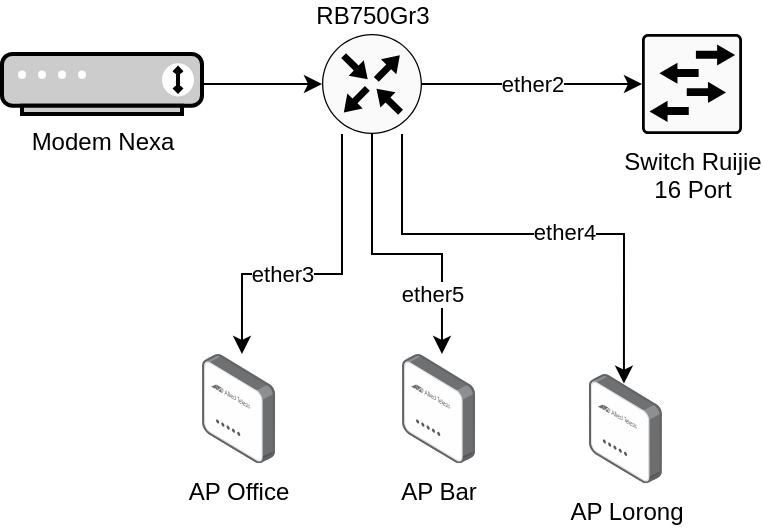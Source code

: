 <mxfile version="27.1.6">
  <diagram name="Page-1" id="ddht3bscKwh4LZZuZZTl">
    <mxGraphModel dx="658" dy="586" grid="1" gridSize="10" guides="1" tooltips="1" connect="1" arrows="1" fold="1" page="1" pageScale="1" pageWidth="827" pageHeight="1169" math="0" shadow="0">
      <root>
        <mxCell id="0" />
        <mxCell id="1" parent="0" />
        <mxCell id="ApSWO47698_w1Fj-0ZIG-4" value="" style="edgeStyle=orthogonalEdgeStyle;rounded=0;orthogonalLoop=1;jettySize=auto;html=1;" parent="1" source="ApSWO47698_w1Fj-0ZIG-1" target="ApSWO47698_w1Fj-0ZIG-2" edge="1">
          <mxGeometry relative="1" as="geometry" />
        </mxCell>
        <mxCell id="ApSWO47698_w1Fj-0ZIG-1" value="Modem Nexa" style="fontColor=light-dark(#000000,#000000);verticalAlign=top;verticalLabelPosition=bottom;labelPosition=center;align=center;html=1;outlineConnect=0;fillColor=#CCCCCC;strokeColor=light-dark(#000000,#000000);gradientColor=none;gradientDirection=north;strokeWidth=2;shape=mxgraph.networks.modem;" parent="1" vertex="1">
          <mxGeometry x="80" y="90" width="100" height="30" as="geometry" />
        </mxCell>
        <mxCell id="ApSWO47698_w1Fj-0ZIG-6" value="ether2" style="edgeStyle=orthogonalEdgeStyle;rounded=0;orthogonalLoop=1;jettySize=auto;html=1;" parent="1" source="ApSWO47698_w1Fj-0ZIG-2" target="ApSWO47698_w1Fj-0ZIG-3" edge="1">
          <mxGeometry relative="1" as="geometry" />
        </mxCell>
        <mxCell id="ApSWO47698_w1Fj-0ZIG-2" value="RB750Gr3" style="sketch=0;points=[[0.5,0,0],[1,0.5,0],[0.5,1,0],[0,0.5,0],[0.145,0.145,0],[0.856,0.145,0],[0.855,0.856,0],[0.145,0.855,0]];verticalLabelPosition=top;html=1;verticalAlign=bottom;aspect=fixed;align=center;pointerEvents=1;shape=mxgraph.cisco19.rect;prIcon=router;fillColor=#FAFAFA;strokeColor=light-dark(#000000,#000000);labelPosition=center;" parent="1" vertex="1">
          <mxGeometry x="240" y="80" width="50" height="50" as="geometry" />
        </mxCell>
        <mxCell id="ApSWO47698_w1Fj-0ZIG-3" value="Switch Ruijie&lt;div&gt;16 Port&lt;/div&gt;" style="sketch=0;points=[[0.015,0.015,0],[0.985,0.015,0],[0.985,0.985,0],[0.015,0.985,0],[0.25,0,0],[0.5,0,0],[0.75,0,0],[1,0.25,0],[1,0.5,0],[1,0.75,0],[0.75,1,0],[0.5,1,0],[0.25,1,0],[0,0.75,0],[0,0.5,0],[0,0.25,0]];verticalLabelPosition=bottom;html=1;verticalAlign=top;aspect=fixed;align=center;pointerEvents=1;shape=mxgraph.cisco19.rect;prIcon=l2_switch;fillColor=#FAFAFA;strokeColor=light-dark(#000000,#000000);fontColor=light-dark(#000000,#000000);" parent="1" vertex="1">
          <mxGeometry x="400" y="80" width="50" height="50" as="geometry" />
        </mxCell>
        <mxCell id="ApSWO47698_w1Fj-0ZIG-7" value="AP Office" style="image;points=[];aspect=fixed;html=1;align=center;shadow=0;dashed=0;image=img/lib/allied_telesis/wireless/Access_Point_Indoor.svg;" parent="1" vertex="1">
          <mxGeometry x="180" y="240" width="36.6" height="54.6" as="geometry" />
        </mxCell>
        <mxCell id="ApSWO47698_w1Fj-0ZIG-8" value="AP Bar" style="image;points=[];aspect=fixed;html=1;align=center;shadow=0;dashed=0;image=img/lib/allied_telesis/wireless/Access_Point_Indoor.svg;" parent="1" vertex="1">
          <mxGeometry x="280" y="240" width="36.6" height="54.6" as="geometry" />
        </mxCell>
        <mxCell id="ApSWO47698_w1Fj-0ZIG-16" value="AP Lorong" style="image;points=[];aspect=fixed;html=1;align=center;shadow=0;dashed=0;image=img/lib/allied_telesis/wireless/Access_Point_Indoor.svg;" parent="1" vertex="1">
          <mxGeometry x="373.4" y="250" width="36.6" height="54.6" as="geometry" />
        </mxCell>
        <mxCell id="ApSWO47698_w1Fj-0ZIG-18" value="ether3" style="edgeStyle=orthogonalEdgeStyle;rounded=0;orthogonalLoop=1;jettySize=auto;html=1;entryX=0.546;entryY=0;entryDx=0;entryDy=0;entryPerimeter=0;" parent="1" source="ApSWO47698_w1Fj-0ZIG-2" target="ApSWO47698_w1Fj-0ZIG-7" edge="1">
          <mxGeometry x="0.25" relative="1" as="geometry">
            <Array as="points">
              <mxPoint x="250" y="200" />
              <mxPoint x="200" y="200" />
            </Array>
            <mxPoint as="offset" />
          </mxGeometry>
        </mxCell>
        <mxCell id="ApSWO47698_w1Fj-0ZIG-19" style="edgeStyle=orthogonalEdgeStyle;rounded=0;orthogonalLoop=1;jettySize=auto;html=1;entryX=0.546;entryY=0;entryDx=0;entryDy=0;entryPerimeter=0;" parent="1" source="ApSWO47698_w1Fj-0ZIG-2" target="ApSWO47698_w1Fj-0ZIG-8" edge="1">
          <mxGeometry relative="1" as="geometry">
            <Array as="points">
              <mxPoint x="265" y="190" />
              <mxPoint x="300" y="190" />
            </Array>
          </mxGeometry>
        </mxCell>
        <mxCell id="ApSWO47698_w1Fj-0ZIG-22" value="ether5" style="edgeLabel;html=1;align=center;verticalAlign=middle;resizable=0;points=[];" parent="ApSWO47698_w1Fj-0ZIG-19" vertex="1" connectable="0">
          <mxGeometry x="0.582" y="-5" relative="1" as="geometry">
            <mxPoint as="offset" />
          </mxGeometry>
        </mxCell>
        <mxCell id="ApSWO47698_w1Fj-0ZIG-20" style="edgeStyle=orthogonalEdgeStyle;rounded=0;orthogonalLoop=1;jettySize=auto;html=1;entryX=0.48;entryY=0.088;entryDx=0;entryDy=0;entryPerimeter=0;" parent="1" source="ApSWO47698_w1Fj-0ZIG-2" target="ApSWO47698_w1Fj-0ZIG-16" edge="1">
          <mxGeometry relative="1" as="geometry">
            <Array as="points">
              <mxPoint x="280" y="180" />
              <mxPoint x="391" y="180" />
            </Array>
          </mxGeometry>
        </mxCell>
        <mxCell id="ApSWO47698_w1Fj-0ZIG-21" value="ether4" style="edgeLabel;html=1;align=center;verticalAlign=middle;resizable=0;points=[];" parent="ApSWO47698_w1Fj-0ZIG-20" vertex="1" connectable="0">
          <mxGeometry x="-0.214" y="1" relative="1" as="geometry">
            <mxPoint x="38" as="offset" />
          </mxGeometry>
        </mxCell>
      </root>
    </mxGraphModel>
  </diagram>
</mxfile>
